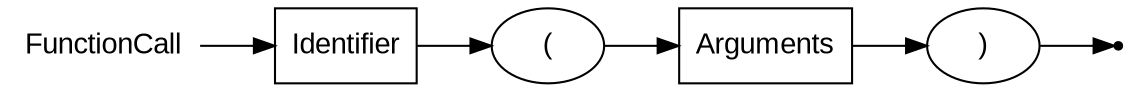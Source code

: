 digraph FUNCTIONCALL {
  rankdir=LR;
  node [fontname="Arial"];
  start [label="FunctionCall" shape=plaintext];
  end [label="" shape=point];
  A [label="Identifier" shape=box];
  B [label="(" shape=oval];
  C [label="Arguments" shape=box];
  D [label=")" shape=oval];
  start -> A;
  A -> B;
  B -> C;
  C -> D;
  D -> end;
}